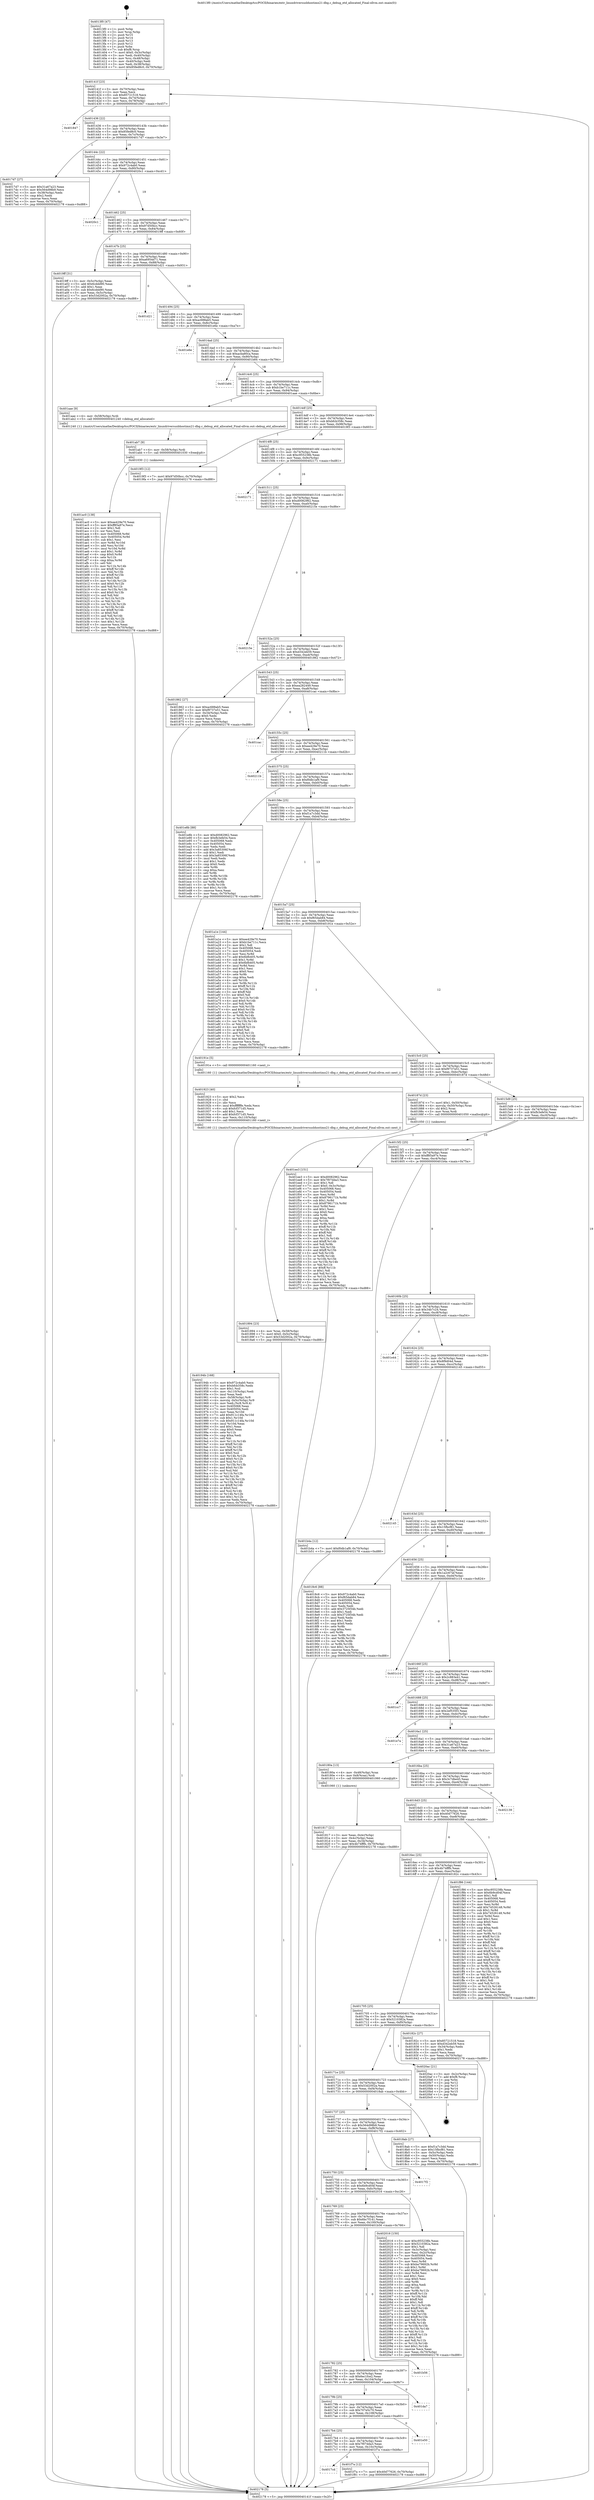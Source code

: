 digraph "0x4013f0" {
  label = "0x4013f0 (/mnt/c/Users/mathe/Desktop/tcc/POCII/binaries/extr_linuxdriversusbhostimx21-dbg.c_debug_etd_allocated_Final-ollvm.out::main(0))"
  labelloc = "t"
  node[shape=record]

  Entry [label="",width=0.3,height=0.3,shape=circle,fillcolor=black,style=filled]
  "0x40141f" [label="{
     0x40141f [23]\l
     | [instrs]\l
     &nbsp;&nbsp;0x40141f \<+3\>: mov -0x70(%rbp),%eax\l
     &nbsp;&nbsp;0x401422 \<+2\>: mov %eax,%ecx\l
     &nbsp;&nbsp;0x401424 \<+6\>: sub $0x85721518,%ecx\l
     &nbsp;&nbsp;0x40142a \<+3\>: mov %eax,-0x74(%rbp)\l
     &nbsp;&nbsp;0x40142d \<+3\>: mov %ecx,-0x78(%rbp)\l
     &nbsp;&nbsp;0x401430 \<+6\>: je 0000000000401847 \<main+0x457\>\l
  }"]
  "0x401847" [label="{
     0x401847\l
  }", style=dashed]
  "0x401436" [label="{
     0x401436 [22]\l
     | [instrs]\l
     &nbsp;&nbsp;0x401436 \<+5\>: jmp 000000000040143b \<main+0x4b\>\l
     &nbsp;&nbsp;0x40143b \<+3\>: mov -0x74(%rbp),%eax\l
     &nbsp;&nbsp;0x40143e \<+5\>: sub $0x85fed8c0,%eax\l
     &nbsp;&nbsp;0x401443 \<+3\>: mov %eax,-0x7c(%rbp)\l
     &nbsp;&nbsp;0x401446 \<+6\>: je 00000000004017d7 \<main+0x3e7\>\l
  }"]
  Exit [label="",width=0.3,height=0.3,shape=circle,fillcolor=black,style=filled,peripheries=2]
  "0x4017d7" [label="{
     0x4017d7 [27]\l
     | [instrs]\l
     &nbsp;&nbsp;0x4017d7 \<+5\>: mov $0x31a67a23,%eax\l
     &nbsp;&nbsp;0x4017dc \<+5\>: mov $0x564d98b9,%ecx\l
     &nbsp;&nbsp;0x4017e1 \<+3\>: mov -0x38(%rbp),%edx\l
     &nbsp;&nbsp;0x4017e4 \<+3\>: cmp $0x2,%edx\l
     &nbsp;&nbsp;0x4017e7 \<+3\>: cmovne %ecx,%eax\l
     &nbsp;&nbsp;0x4017ea \<+3\>: mov %eax,-0x70(%rbp)\l
     &nbsp;&nbsp;0x4017ed \<+5\>: jmp 0000000000402178 \<main+0xd88\>\l
  }"]
  "0x40144c" [label="{
     0x40144c [22]\l
     | [instrs]\l
     &nbsp;&nbsp;0x40144c \<+5\>: jmp 0000000000401451 \<main+0x61\>\l
     &nbsp;&nbsp;0x401451 \<+3\>: mov -0x74(%rbp),%eax\l
     &nbsp;&nbsp;0x401454 \<+5\>: sub $0x972c4ab0,%eax\l
     &nbsp;&nbsp;0x401459 \<+3\>: mov %eax,-0x80(%rbp)\l
     &nbsp;&nbsp;0x40145c \<+6\>: je 00000000004020c1 \<main+0xcd1\>\l
  }"]
  "0x402178" [label="{
     0x402178 [5]\l
     | [instrs]\l
     &nbsp;&nbsp;0x402178 \<+5\>: jmp 000000000040141f \<main+0x2f\>\l
  }"]
  "0x4013f0" [label="{
     0x4013f0 [47]\l
     | [instrs]\l
     &nbsp;&nbsp;0x4013f0 \<+1\>: push %rbp\l
     &nbsp;&nbsp;0x4013f1 \<+3\>: mov %rsp,%rbp\l
     &nbsp;&nbsp;0x4013f4 \<+2\>: push %r15\l
     &nbsp;&nbsp;0x4013f6 \<+2\>: push %r14\l
     &nbsp;&nbsp;0x4013f8 \<+2\>: push %r13\l
     &nbsp;&nbsp;0x4013fa \<+2\>: push %r12\l
     &nbsp;&nbsp;0x4013fc \<+1\>: push %rbx\l
     &nbsp;&nbsp;0x4013fd \<+7\>: sub $0xf8,%rsp\l
     &nbsp;&nbsp;0x401404 \<+7\>: movl $0x0,-0x3c(%rbp)\l
     &nbsp;&nbsp;0x40140b \<+3\>: mov %edi,-0x40(%rbp)\l
     &nbsp;&nbsp;0x40140e \<+4\>: mov %rsi,-0x48(%rbp)\l
     &nbsp;&nbsp;0x401412 \<+3\>: mov -0x40(%rbp),%edi\l
     &nbsp;&nbsp;0x401415 \<+3\>: mov %edi,-0x38(%rbp)\l
     &nbsp;&nbsp;0x401418 \<+7\>: movl $0x85fed8c0,-0x70(%rbp)\l
  }"]
  "0x4017cd" [label="{
     0x4017cd\l
  }", style=dashed]
  "0x4020c1" [label="{
     0x4020c1\l
  }", style=dashed]
  "0x401462" [label="{
     0x401462 [25]\l
     | [instrs]\l
     &nbsp;&nbsp;0x401462 \<+5\>: jmp 0000000000401467 \<main+0x77\>\l
     &nbsp;&nbsp;0x401467 \<+3\>: mov -0x74(%rbp),%eax\l
     &nbsp;&nbsp;0x40146a \<+5\>: sub $0x97d50bcc,%eax\l
     &nbsp;&nbsp;0x40146f \<+6\>: mov %eax,-0x84(%rbp)\l
     &nbsp;&nbsp;0x401475 \<+6\>: je 00000000004019ff \<main+0x60f\>\l
  }"]
  "0x401f7a" [label="{
     0x401f7a [12]\l
     | [instrs]\l
     &nbsp;&nbsp;0x401f7a \<+7\>: movl $0x40d77626,-0x70(%rbp)\l
     &nbsp;&nbsp;0x401f81 \<+5\>: jmp 0000000000402178 \<main+0xd88\>\l
  }"]
  "0x4019ff" [label="{
     0x4019ff [31]\l
     | [instrs]\l
     &nbsp;&nbsp;0x4019ff \<+3\>: mov -0x5c(%rbp),%eax\l
     &nbsp;&nbsp;0x401a02 \<+5\>: add $0x6cddd90,%eax\l
     &nbsp;&nbsp;0x401a07 \<+3\>: add $0x1,%eax\l
     &nbsp;&nbsp;0x401a0a \<+5\>: sub $0x6cddd90,%eax\l
     &nbsp;&nbsp;0x401a0f \<+3\>: mov %eax,-0x5c(%rbp)\l
     &nbsp;&nbsp;0x401a12 \<+7\>: movl $0x53d2002a,-0x70(%rbp)\l
     &nbsp;&nbsp;0x401a19 \<+5\>: jmp 0000000000402178 \<main+0xd88\>\l
  }"]
  "0x40147b" [label="{
     0x40147b [25]\l
     | [instrs]\l
     &nbsp;&nbsp;0x40147b \<+5\>: jmp 0000000000401480 \<main+0x90\>\l
     &nbsp;&nbsp;0x401480 \<+3\>: mov -0x74(%rbp),%eax\l
     &nbsp;&nbsp;0x401483 \<+5\>: sub $0xa6954d71,%eax\l
     &nbsp;&nbsp;0x401488 \<+6\>: mov %eax,-0x88(%rbp)\l
     &nbsp;&nbsp;0x40148e \<+6\>: je 0000000000401d21 \<main+0x931\>\l
  }"]
  "0x4017b4" [label="{
     0x4017b4 [25]\l
     | [instrs]\l
     &nbsp;&nbsp;0x4017b4 \<+5\>: jmp 00000000004017b9 \<main+0x3c9\>\l
     &nbsp;&nbsp;0x4017b9 \<+3\>: mov -0x74(%rbp),%eax\l
     &nbsp;&nbsp;0x4017bc \<+5\>: sub $0x7f07dda3,%eax\l
     &nbsp;&nbsp;0x4017c1 \<+6\>: mov %eax,-0x10c(%rbp)\l
     &nbsp;&nbsp;0x4017c7 \<+6\>: je 0000000000401f7a \<main+0xb8a\>\l
  }"]
  "0x401d21" [label="{
     0x401d21\l
  }", style=dashed]
  "0x401494" [label="{
     0x401494 [25]\l
     | [instrs]\l
     &nbsp;&nbsp;0x401494 \<+5\>: jmp 0000000000401499 \<main+0xa9\>\l
     &nbsp;&nbsp;0x401499 \<+3\>: mov -0x74(%rbp),%eax\l
     &nbsp;&nbsp;0x40149c \<+5\>: sub $0xac688ab5,%eax\l
     &nbsp;&nbsp;0x4014a1 \<+6\>: mov %eax,-0x8c(%rbp)\l
     &nbsp;&nbsp;0x4014a7 \<+6\>: je 0000000000401e6e \<main+0xa7e\>\l
  }"]
  "0x401e50" [label="{
     0x401e50\l
  }", style=dashed]
  "0x401e6e" [label="{
     0x401e6e\l
  }", style=dashed]
  "0x4014ad" [label="{
     0x4014ad [25]\l
     | [instrs]\l
     &nbsp;&nbsp;0x4014ad \<+5\>: jmp 00000000004014b2 \<main+0xc2\>\l
     &nbsp;&nbsp;0x4014b2 \<+3\>: mov -0x74(%rbp),%eax\l
     &nbsp;&nbsp;0x4014b5 \<+5\>: sub $0xacba80ca,%eax\l
     &nbsp;&nbsp;0x4014ba \<+6\>: mov %eax,-0x90(%rbp)\l
     &nbsp;&nbsp;0x4014c0 \<+6\>: je 0000000000401b84 \<main+0x794\>\l
  }"]
  "0x40179b" [label="{
     0x40179b [25]\l
     | [instrs]\l
     &nbsp;&nbsp;0x40179b \<+5\>: jmp 00000000004017a0 \<main+0x3b0\>\l
     &nbsp;&nbsp;0x4017a0 \<+3\>: mov -0x74(%rbp),%eax\l
     &nbsp;&nbsp;0x4017a3 \<+5\>: sub $0x707e5c70,%eax\l
     &nbsp;&nbsp;0x4017a8 \<+6\>: mov %eax,-0x108(%rbp)\l
     &nbsp;&nbsp;0x4017ae \<+6\>: je 0000000000401e50 \<main+0xa60\>\l
  }"]
  "0x401b84" [label="{
     0x401b84\l
  }", style=dashed]
  "0x4014c6" [label="{
     0x4014c6 [25]\l
     | [instrs]\l
     &nbsp;&nbsp;0x4014c6 \<+5\>: jmp 00000000004014cb \<main+0xdb\>\l
     &nbsp;&nbsp;0x4014cb \<+3\>: mov -0x74(%rbp),%eax\l
     &nbsp;&nbsp;0x4014ce \<+5\>: sub $0xb1be711c,%eax\l
     &nbsp;&nbsp;0x4014d3 \<+6\>: mov %eax,-0x94(%rbp)\l
     &nbsp;&nbsp;0x4014d9 \<+6\>: je 0000000000401aae \<main+0x6be\>\l
  }"]
  "0x401da7" [label="{
     0x401da7\l
  }", style=dashed]
  "0x401aae" [label="{
     0x401aae [9]\l
     | [instrs]\l
     &nbsp;&nbsp;0x401aae \<+4\>: mov -0x58(%rbp),%rdi\l
     &nbsp;&nbsp;0x401ab2 \<+5\>: call 0000000000401240 \<debug_etd_allocated\>\l
     | [calls]\l
     &nbsp;&nbsp;0x401240 \{1\} (/mnt/c/Users/mathe/Desktop/tcc/POCII/binaries/extr_linuxdriversusbhostimx21-dbg.c_debug_etd_allocated_Final-ollvm.out::debug_etd_allocated)\l
  }"]
  "0x4014df" [label="{
     0x4014df [25]\l
     | [instrs]\l
     &nbsp;&nbsp;0x4014df \<+5\>: jmp 00000000004014e4 \<main+0xf4\>\l
     &nbsp;&nbsp;0x4014e4 \<+3\>: mov -0x74(%rbp),%eax\l
     &nbsp;&nbsp;0x4014e7 \<+5\>: sub $0xbfcb358c,%eax\l
     &nbsp;&nbsp;0x4014ec \<+6\>: mov %eax,-0x98(%rbp)\l
     &nbsp;&nbsp;0x4014f2 \<+6\>: je 00000000004019f3 \<main+0x603\>\l
  }"]
  "0x401782" [label="{
     0x401782 [25]\l
     | [instrs]\l
     &nbsp;&nbsp;0x401782 \<+5\>: jmp 0000000000401787 \<main+0x397\>\l
     &nbsp;&nbsp;0x401787 \<+3\>: mov -0x74(%rbp),%eax\l
     &nbsp;&nbsp;0x40178a \<+5\>: sub $0x6ec1fce2,%eax\l
     &nbsp;&nbsp;0x40178f \<+6\>: mov %eax,-0x104(%rbp)\l
     &nbsp;&nbsp;0x401795 \<+6\>: je 0000000000401da7 \<main+0x9b7\>\l
  }"]
  "0x4019f3" [label="{
     0x4019f3 [12]\l
     | [instrs]\l
     &nbsp;&nbsp;0x4019f3 \<+7\>: movl $0x97d50bcc,-0x70(%rbp)\l
     &nbsp;&nbsp;0x4019fa \<+5\>: jmp 0000000000402178 \<main+0xd88\>\l
  }"]
  "0x4014f8" [label="{
     0x4014f8 [25]\l
     | [instrs]\l
     &nbsp;&nbsp;0x4014f8 \<+5\>: jmp 00000000004014fd \<main+0x10d\>\l
     &nbsp;&nbsp;0x4014fd \<+3\>: mov -0x74(%rbp),%eax\l
     &nbsp;&nbsp;0x401500 \<+5\>: sub $0xc955238b,%eax\l
     &nbsp;&nbsp;0x401505 \<+6\>: mov %eax,-0x9c(%rbp)\l
     &nbsp;&nbsp;0x40150b \<+6\>: je 0000000000402171 \<main+0xd81\>\l
  }"]
  "0x401b56" [label="{
     0x401b56\l
  }", style=dashed]
  "0x402171" [label="{
     0x402171\l
  }", style=dashed]
  "0x401511" [label="{
     0x401511 [25]\l
     | [instrs]\l
     &nbsp;&nbsp;0x401511 \<+5\>: jmp 0000000000401516 \<main+0x126\>\l
     &nbsp;&nbsp;0x401516 \<+3\>: mov -0x74(%rbp),%eax\l
     &nbsp;&nbsp;0x401519 \<+5\>: sub $0xd0082962,%eax\l
     &nbsp;&nbsp;0x40151e \<+6\>: mov %eax,-0xa0(%rbp)\l
     &nbsp;&nbsp;0x401524 \<+6\>: je 000000000040215e \<main+0xd6e\>\l
  }"]
  "0x401769" [label="{
     0x401769 [25]\l
     | [instrs]\l
     &nbsp;&nbsp;0x401769 \<+5\>: jmp 000000000040176e \<main+0x37e\>\l
     &nbsp;&nbsp;0x40176e \<+3\>: mov -0x74(%rbp),%eax\l
     &nbsp;&nbsp;0x401771 \<+5\>: sub $0x6bc7f141,%eax\l
     &nbsp;&nbsp;0x401776 \<+6\>: mov %eax,-0x100(%rbp)\l
     &nbsp;&nbsp;0x40177c \<+6\>: je 0000000000401b56 \<main+0x766\>\l
  }"]
  "0x40215e" [label="{
     0x40215e\l
  }", style=dashed]
  "0x40152a" [label="{
     0x40152a [25]\l
     | [instrs]\l
     &nbsp;&nbsp;0x40152a \<+5\>: jmp 000000000040152f \<main+0x13f\>\l
     &nbsp;&nbsp;0x40152f \<+3\>: mov -0x74(%rbp),%eax\l
     &nbsp;&nbsp;0x401532 \<+5\>: sub $0xd342eb59,%eax\l
     &nbsp;&nbsp;0x401537 \<+6\>: mov %eax,-0xa4(%rbp)\l
     &nbsp;&nbsp;0x40153d \<+6\>: je 0000000000401862 \<main+0x472\>\l
  }"]
  "0x402016" [label="{
     0x402016 [150]\l
     | [instrs]\l
     &nbsp;&nbsp;0x402016 \<+5\>: mov $0xc955238b,%eax\l
     &nbsp;&nbsp;0x40201b \<+5\>: mov $0x5210382a,%ecx\l
     &nbsp;&nbsp;0x402020 \<+2\>: mov $0x1,%dl\l
     &nbsp;&nbsp;0x402022 \<+3\>: mov -0x3c(%rbp),%esi\l
     &nbsp;&nbsp;0x402025 \<+3\>: mov %esi,-0x2c(%rbp)\l
     &nbsp;&nbsp;0x402028 \<+7\>: mov 0x405068,%esi\l
     &nbsp;&nbsp;0x40202f \<+7\>: mov 0x405054,%edi\l
     &nbsp;&nbsp;0x402036 \<+3\>: mov %esi,%r8d\l
     &nbsp;&nbsp;0x402039 \<+7\>: sub $0xba79692b,%r8d\l
     &nbsp;&nbsp;0x402040 \<+4\>: sub $0x1,%r8d\l
     &nbsp;&nbsp;0x402044 \<+7\>: add $0xba79692b,%r8d\l
     &nbsp;&nbsp;0x40204b \<+4\>: imul %r8d,%esi\l
     &nbsp;&nbsp;0x40204f \<+3\>: and $0x1,%esi\l
     &nbsp;&nbsp;0x402052 \<+3\>: cmp $0x0,%esi\l
     &nbsp;&nbsp;0x402055 \<+4\>: sete %r9b\l
     &nbsp;&nbsp;0x402059 \<+3\>: cmp $0xa,%edi\l
     &nbsp;&nbsp;0x40205c \<+4\>: setl %r10b\l
     &nbsp;&nbsp;0x402060 \<+3\>: mov %r9b,%r11b\l
     &nbsp;&nbsp;0x402063 \<+4\>: xor $0xff,%r11b\l
     &nbsp;&nbsp;0x402067 \<+3\>: mov %r10b,%bl\l
     &nbsp;&nbsp;0x40206a \<+3\>: xor $0xff,%bl\l
     &nbsp;&nbsp;0x40206d \<+3\>: xor $0x1,%dl\l
     &nbsp;&nbsp;0x402070 \<+3\>: mov %r11b,%r14b\l
     &nbsp;&nbsp;0x402073 \<+4\>: and $0xff,%r14b\l
     &nbsp;&nbsp;0x402077 \<+3\>: and %dl,%r9b\l
     &nbsp;&nbsp;0x40207a \<+3\>: mov %bl,%r15b\l
     &nbsp;&nbsp;0x40207d \<+4\>: and $0xff,%r15b\l
     &nbsp;&nbsp;0x402081 \<+3\>: and %dl,%r10b\l
     &nbsp;&nbsp;0x402084 \<+3\>: or %r9b,%r14b\l
     &nbsp;&nbsp;0x402087 \<+3\>: or %r10b,%r15b\l
     &nbsp;&nbsp;0x40208a \<+3\>: xor %r15b,%r14b\l
     &nbsp;&nbsp;0x40208d \<+3\>: or %bl,%r11b\l
     &nbsp;&nbsp;0x402090 \<+4\>: xor $0xff,%r11b\l
     &nbsp;&nbsp;0x402094 \<+3\>: or $0x1,%dl\l
     &nbsp;&nbsp;0x402097 \<+3\>: and %dl,%r11b\l
     &nbsp;&nbsp;0x40209a \<+3\>: or %r11b,%r14b\l
     &nbsp;&nbsp;0x40209d \<+4\>: test $0x1,%r14b\l
     &nbsp;&nbsp;0x4020a1 \<+3\>: cmovne %ecx,%eax\l
     &nbsp;&nbsp;0x4020a4 \<+3\>: mov %eax,-0x70(%rbp)\l
     &nbsp;&nbsp;0x4020a7 \<+5\>: jmp 0000000000402178 \<main+0xd88\>\l
  }"]
  "0x401862" [label="{
     0x401862 [27]\l
     | [instrs]\l
     &nbsp;&nbsp;0x401862 \<+5\>: mov $0xac688ab5,%eax\l
     &nbsp;&nbsp;0x401867 \<+5\>: mov $0xf9737e51,%ecx\l
     &nbsp;&nbsp;0x40186c \<+3\>: mov -0x34(%rbp),%edx\l
     &nbsp;&nbsp;0x40186f \<+3\>: cmp $0x0,%edx\l
     &nbsp;&nbsp;0x401872 \<+3\>: cmove %ecx,%eax\l
     &nbsp;&nbsp;0x401875 \<+3\>: mov %eax,-0x70(%rbp)\l
     &nbsp;&nbsp;0x401878 \<+5\>: jmp 0000000000402178 \<main+0xd88\>\l
  }"]
  "0x401543" [label="{
     0x401543 [25]\l
     | [instrs]\l
     &nbsp;&nbsp;0x401543 \<+5\>: jmp 0000000000401548 \<main+0x158\>\l
     &nbsp;&nbsp;0x401548 \<+3\>: mov -0x74(%rbp),%eax\l
     &nbsp;&nbsp;0x40154b \<+5\>: sub $0xea282449,%eax\l
     &nbsp;&nbsp;0x401550 \<+6\>: mov %eax,-0xa8(%rbp)\l
     &nbsp;&nbsp;0x401556 \<+6\>: je 0000000000401cac \<main+0x8bc\>\l
  }"]
  "0x401750" [label="{
     0x401750 [25]\l
     | [instrs]\l
     &nbsp;&nbsp;0x401750 \<+5\>: jmp 0000000000401755 \<main+0x365\>\l
     &nbsp;&nbsp;0x401755 \<+3\>: mov -0x74(%rbp),%eax\l
     &nbsp;&nbsp;0x401758 \<+5\>: sub $0x6b9cd04f,%eax\l
     &nbsp;&nbsp;0x40175d \<+6\>: mov %eax,-0xfc(%rbp)\l
     &nbsp;&nbsp;0x401763 \<+6\>: je 0000000000402016 \<main+0xc26\>\l
  }"]
  "0x401cac" [label="{
     0x401cac\l
  }", style=dashed]
  "0x40155c" [label="{
     0x40155c [25]\l
     | [instrs]\l
     &nbsp;&nbsp;0x40155c \<+5\>: jmp 0000000000401561 \<main+0x171\>\l
     &nbsp;&nbsp;0x401561 \<+3\>: mov -0x74(%rbp),%eax\l
     &nbsp;&nbsp;0x401564 \<+5\>: sub $0xee429e70,%eax\l
     &nbsp;&nbsp;0x401569 \<+6\>: mov %eax,-0xac(%rbp)\l
     &nbsp;&nbsp;0x40156f \<+6\>: je 000000000040211b \<main+0xd2b\>\l
  }"]
  "0x4017f2" [label="{
     0x4017f2\l
  }", style=dashed]
  "0x40211b" [label="{
     0x40211b\l
  }", style=dashed]
  "0x401575" [label="{
     0x401575 [25]\l
     | [instrs]\l
     &nbsp;&nbsp;0x401575 \<+5\>: jmp 000000000040157a \<main+0x18a\>\l
     &nbsp;&nbsp;0x40157a \<+3\>: mov -0x74(%rbp),%eax\l
     &nbsp;&nbsp;0x40157d \<+5\>: sub $0xf0db1af9,%eax\l
     &nbsp;&nbsp;0x401582 \<+6\>: mov %eax,-0xb0(%rbp)\l
     &nbsp;&nbsp;0x401588 \<+6\>: je 0000000000401e8b \<main+0xa9b\>\l
  }"]
  "0x401ac0" [label="{
     0x401ac0 [138]\l
     | [instrs]\l
     &nbsp;&nbsp;0x401ac0 \<+5\>: mov $0xee429e70,%eax\l
     &nbsp;&nbsp;0x401ac5 \<+5\>: mov $0xff85a97e,%ecx\l
     &nbsp;&nbsp;0x401aca \<+2\>: mov $0x1,%dl\l
     &nbsp;&nbsp;0x401acc \<+2\>: xor %esi,%esi\l
     &nbsp;&nbsp;0x401ace \<+8\>: mov 0x405068,%r8d\l
     &nbsp;&nbsp;0x401ad6 \<+8\>: mov 0x405054,%r9d\l
     &nbsp;&nbsp;0x401ade \<+3\>: sub $0x1,%esi\l
     &nbsp;&nbsp;0x401ae1 \<+3\>: mov %r8d,%r10d\l
     &nbsp;&nbsp;0x401ae4 \<+3\>: add %esi,%r10d\l
     &nbsp;&nbsp;0x401ae7 \<+4\>: imul %r10d,%r8d\l
     &nbsp;&nbsp;0x401aeb \<+4\>: and $0x1,%r8d\l
     &nbsp;&nbsp;0x401aef \<+4\>: cmp $0x0,%r8d\l
     &nbsp;&nbsp;0x401af3 \<+4\>: sete %r11b\l
     &nbsp;&nbsp;0x401af7 \<+4\>: cmp $0xa,%r9d\l
     &nbsp;&nbsp;0x401afb \<+3\>: setl %bl\l
     &nbsp;&nbsp;0x401afe \<+3\>: mov %r11b,%r14b\l
     &nbsp;&nbsp;0x401b01 \<+4\>: xor $0xff,%r14b\l
     &nbsp;&nbsp;0x401b05 \<+3\>: mov %bl,%r15b\l
     &nbsp;&nbsp;0x401b08 \<+4\>: xor $0xff,%r15b\l
     &nbsp;&nbsp;0x401b0c \<+3\>: xor $0x0,%dl\l
     &nbsp;&nbsp;0x401b0f \<+3\>: mov %r14b,%r12b\l
     &nbsp;&nbsp;0x401b12 \<+4\>: and $0x0,%r12b\l
     &nbsp;&nbsp;0x401b16 \<+3\>: and %dl,%r11b\l
     &nbsp;&nbsp;0x401b19 \<+3\>: mov %r15b,%r13b\l
     &nbsp;&nbsp;0x401b1c \<+4\>: and $0x0,%r13b\l
     &nbsp;&nbsp;0x401b20 \<+2\>: and %dl,%bl\l
     &nbsp;&nbsp;0x401b22 \<+3\>: or %r11b,%r12b\l
     &nbsp;&nbsp;0x401b25 \<+3\>: or %bl,%r13b\l
     &nbsp;&nbsp;0x401b28 \<+3\>: xor %r13b,%r12b\l
     &nbsp;&nbsp;0x401b2b \<+3\>: or %r15b,%r14b\l
     &nbsp;&nbsp;0x401b2e \<+4\>: xor $0xff,%r14b\l
     &nbsp;&nbsp;0x401b32 \<+3\>: or $0x0,%dl\l
     &nbsp;&nbsp;0x401b35 \<+3\>: and %dl,%r14b\l
     &nbsp;&nbsp;0x401b38 \<+3\>: or %r14b,%r12b\l
     &nbsp;&nbsp;0x401b3b \<+4\>: test $0x1,%r12b\l
     &nbsp;&nbsp;0x401b3f \<+3\>: cmovne %ecx,%eax\l
     &nbsp;&nbsp;0x401b42 \<+3\>: mov %eax,-0x70(%rbp)\l
     &nbsp;&nbsp;0x401b45 \<+5\>: jmp 0000000000402178 \<main+0xd88\>\l
  }"]
  "0x401e8b" [label="{
     0x401e8b [88]\l
     | [instrs]\l
     &nbsp;&nbsp;0x401e8b \<+5\>: mov $0xd0082962,%eax\l
     &nbsp;&nbsp;0x401e90 \<+5\>: mov $0xfb3efe54,%ecx\l
     &nbsp;&nbsp;0x401e95 \<+7\>: mov 0x405068,%edx\l
     &nbsp;&nbsp;0x401e9c \<+7\>: mov 0x405054,%esi\l
     &nbsp;&nbsp;0x401ea3 \<+2\>: mov %edx,%edi\l
     &nbsp;&nbsp;0x401ea5 \<+6\>: add $0x3a85306f,%edi\l
     &nbsp;&nbsp;0x401eab \<+3\>: sub $0x1,%edi\l
     &nbsp;&nbsp;0x401eae \<+6\>: sub $0x3a85306f,%edi\l
     &nbsp;&nbsp;0x401eb4 \<+3\>: imul %edi,%edx\l
     &nbsp;&nbsp;0x401eb7 \<+3\>: and $0x1,%edx\l
     &nbsp;&nbsp;0x401eba \<+3\>: cmp $0x0,%edx\l
     &nbsp;&nbsp;0x401ebd \<+4\>: sete %r8b\l
     &nbsp;&nbsp;0x401ec1 \<+3\>: cmp $0xa,%esi\l
     &nbsp;&nbsp;0x401ec4 \<+4\>: setl %r9b\l
     &nbsp;&nbsp;0x401ec8 \<+3\>: mov %r8b,%r10b\l
     &nbsp;&nbsp;0x401ecb \<+3\>: and %r9b,%r10b\l
     &nbsp;&nbsp;0x401ece \<+3\>: xor %r9b,%r8b\l
     &nbsp;&nbsp;0x401ed1 \<+3\>: or %r8b,%r10b\l
     &nbsp;&nbsp;0x401ed4 \<+4\>: test $0x1,%r10b\l
     &nbsp;&nbsp;0x401ed8 \<+3\>: cmovne %ecx,%eax\l
     &nbsp;&nbsp;0x401edb \<+3\>: mov %eax,-0x70(%rbp)\l
     &nbsp;&nbsp;0x401ede \<+5\>: jmp 0000000000402178 \<main+0xd88\>\l
  }"]
  "0x40158e" [label="{
     0x40158e [25]\l
     | [instrs]\l
     &nbsp;&nbsp;0x40158e \<+5\>: jmp 0000000000401593 \<main+0x1a3\>\l
     &nbsp;&nbsp;0x401593 \<+3\>: mov -0x74(%rbp),%eax\l
     &nbsp;&nbsp;0x401596 \<+5\>: sub $0xf1a7c3dd,%eax\l
     &nbsp;&nbsp;0x40159b \<+6\>: mov %eax,-0xb4(%rbp)\l
     &nbsp;&nbsp;0x4015a1 \<+6\>: je 0000000000401a1e \<main+0x62e\>\l
  }"]
  "0x401ab7" [label="{
     0x401ab7 [9]\l
     | [instrs]\l
     &nbsp;&nbsp;0x401ab7 \<+4\>: mov -0x58(%rbp),%rdi\l
     &nbsp;&nbsp;0x401abb \<+5\>: call 0000000000401030 \<free@plt\>\l
     | [calls]\l
     &nbsp;&nbsp;0x401030 \{1\} (unknown)\l
  }"]
  "0x401a1e" [label="{
     0x401a1e [144]\l
     | [instrs]\l
     &nbsp;&nbsp;0x401a1e \<+5\>: mov $0xee429e70,%eax\l
     &nbsp;&nbsp;0x401a23 \<+5\>: mov $0xb1be711c,%ecx\l
     &nbsp;&nbsp;0x401a28 \<+2\>: mov $0x1,%dl\l
     &nbsp;&nbsp;0x401a2a \<+7\>: mov 0x405068,%esi\l
     &nbsp;&nbsp;0x401a31 \<+7\>: mov 0x405054,%edi\l
     &nbsp;&nbsp;0x401a38 \<+3\>: mov %esi,%r8d\l
     &nbsp;&nbsp;0x401a3b \<+7\>: add $0x6bfb405,%r8d\l
     &nbsp;&nbsp;0x401a42 \<+4\>: sub $0x1,%r8d\l
     &nbsp;&nbsp;0x401a46 \<+7\>: sub $0x6bfb405,%r8d\l
     &nbsp;&nbsp;0x401a4d \<+4\>: imul %r8d,%esi\l
     &nbsp;&nbsp;0x401a51 \<+3\>: and $0x1,%esi\l
     &nbsp;&nbsp;0x401a54 \<+3\>: cmp $0x0,%esi\l
     &nbsp;&nbsp;0x401a57 \<+4\>: sete %r9b\l
     &nbsp;&nbsp;0x401a5b \<+3\>: cmp $0xa,%edi\l
     &nbsp;&nbsp;0x401a5e \<+4\>: setl %r10b\l
     &nbsp;&nbsp;0x401a62 \<+3\>: mov %r9b,%r11b\l
     &nbsp;&nbsp;0x401a65 \<+4\>: xor $0xff,%r11b\l
     &nbsp;&nbsp;0x401a69 \<+3\>: mov %r10b,%bl\l
     &nbsp;&nbsp;0x401a6c \<+3\>: xor $0xff,%bl\l
     &nbsp;&nbsp;0x401a6f \<+3\>: xor $0x0,%dl\l
     &nbsp;&nbsp;0x401a72 \<+3\>: mov %r11b,%r14b\l
     &nbsp;&nbsp;0x401a75 \<+4\>: and $0x0,%r14b\l
     &nbsp;&nbsp;0x401a79 \<+3\>: and %dl,%r9b\l
     &nbsp;&nbsp;0x401a7c \<+3\>: mov %bl,%r15b\l
     &nbsp;&nbsp;0x401a7f \<+4\>: and $0x0,%r15b\l
     &nbsp;&nbsp;0x401a83 \<+3\>: and %dl,%r10b\l
     &nbsp;&nbsp;0x401a86 \<+3\>: or %r9b,%r14b\l
     &nbsp;&nbsp;0x401a89 \<+3\>: or %r10b,%r15b\l
     &nbsp;&nbsp;0x401a8c \<+3\>: xor %r15b,%r14b\l
     &nbsp;&nbsp;0x401a8f \<+3\>: or %bl,%r11b\l
     &nbsp;&nbsp;0x401a92 \<+4\>: xor $0xff,%r11b\l
     &nbsp;&nbsp;0x401a96 \<+3\>: or $0x0,%dl\l
     &nbsp;&nbsp;0x401a99 \<+3\>: and %dl,%r11b\l
     &nbsp;&nbsp;0x401a9c \<+3\>: or %r11b,%r14b\l
     &nbsp;&nbsp;0x401a9f \<+4\>: test $0x1,%r14b\l
     &nbsp;&nbsp;0x401aa3 \<+3\>: cmovne %ecx,%eax\l
     &nbsp;&nbsp;0x401aa6 \<+3\>: mov %eax,-0x70(%rbp)\l
     &nbsp;&nbsp;0x401aa9 \<+5\>: jmp 0000000000402178 \<main+0xd88\>\l
  }"]
  "0x4015a7" [label="{
     0x4015a7 [25]\l
     | [instrs]\l
     &nbsp;&nbsp;0x4015a7 \<+5\>: jmp 00000000004015ac \<main+0x1bc\>\l
     &nbsp;&nbsp;0x4015ac \<+3\>: mov -0x74(%rbp),%eax\l
     &nbsp;&nbsp;0x4015af \<+5\>: sub $0xf65dab84,%eax\l
     &nbsp;&nbsp;0x4015b4 \<+6\>: mov %eax,-0xb8(%rbp)\l
     &nbsp;&nbsp;0x4015ba \<+6\>: je 000000000040191e \<main+0x52e\>\l
  }"]
  "0x40194b" [label="{
     0x40194b [168]\l
     | [instrs]\l
     &nbsp;&nbsp;0x40194b \<+5\>: mov $0x972c4ab0,%ecx\l
     &nbsp;&nbsp;0x401950 \<+5\>: mov $0xbfcb358c,%edx\l
     &nbsp;&nbsp;0x401955 \<+3\>: mov $0x1,%sil\l
     &nbsp;&nbsp;0x401958 \<+6\>: mov -0x110(%rbp),%edi\l
     &nbsp;&nbsp;0x40195e \<+3\>: imul %eax,%edi\l
     &nbsp;&nbsp;0x401961 \<+4\>: mov -0x58(%rbp),%r8\l
     &nbsp;&nbsp;0x401965 \<+4\>: movslq -0x5c(%rbp),%r9\l
     &nbsp;&nbsp;0x401969 \<+4\>: mov %edi,(%r8,%r9,4)\l
     &nbsp;&nbsp;0x40196d \<+7\>: mov 0x405068,%eax\l
     &nbsp;&nbsp;0x401974 \<+7\>: mov 0x405054,%edi\l
     &nbsp;&nbsp;0x40197b \<+3\>: mov %eax,%r10d\l
     &nbsp;&nbsp;0x40197e \<+7\>: add $0x911c14fa,%r10d\l
     &nbsp;&nbsp;0x401985 \<+4\>: sub $0x1,%r10d\l
     &nbsp;&nbsp;0x401989 \<+7\>: sub $0x911c14fa,%r10d\l
     &nbsp;&nbsp;0x401990 \<+4\>: imul %r10d,%eax\l
     &nbsp;&nbsp;0x401994 \<+3\>: and $0x1,%eax\l
     &nbsp;&nbsp;0x401997 \<+3\>: cmp $0x0,%eax\l
     &nbsp;&nbsp;0x40199a \<+4\>: sete %r11b\l
     &nbsp;&nbsp;0x40199e \<+3\>: cmp $0xa,%edi\l
     &nbsp;&nbsp;0x4019a1 \<+3\>: setl %bl\l
     &nbsp;&nbsp;0x4019a4 \<+3\>: mov %r11b,%r14b\l
     &nbsp;&nbsp;0x4019a7 \<+4\>: xor $0xff,%r14b\l
     &nbsp;&nbsp;0x4019ab \<+3\>: mov %bl,%r15b\l
     &nbsp;&nbsp;0x4019ae \<+4\>: xor $0xff,%r15b\l
     &nbsp;&nbsp;0x4019b2 \<+4\>: xor $0x0,%sil\l
     &nbsp;&nbsp;0x4019b6 \<+3\>: mov %r14b,%r12b\l
     &nbsp;&nbsp;0x4019b9 \<+4\>: and $0x0,%r12b\l
     &nbsp;&nbsp;0x4019bd \<+3\>: and %sil,%r11b\l
     &nbsp;&nbsp;0x4019c0 \<+3\>: mov %r15b,%r13b\l
     &nbsp;&nbsp;0x4019c3 \<+4\>: and $0x0,%r13b\l
     &nbsp;&nbsp;0x4019c7 \<+3\>: and %sil,%bl\l
     &nbsp;&nbsp;0x4019ca \<+3\>: or %r11b,%r12b\l
     &nbsp;&nbsp;0x4019cd \<+3\>: or %bl,%r13b\l
     &nbsp;&nbsp;0x4019d0 \<+3\>: xor %r13b,%r12b\l
     &nbsp;&nbsp;0x4019d3 \<+3\>: or %r15b,%r14b\l
     &nbsp;&nbsp;0x4019d6 \<+4\>: xor $0xff,%r14b\l
     &nbsp;&nbsp;0x4019da \<+4\>: or $0x0,%sil\l
     &nbsp;&nbsp;0x4019de \<+3\>: and %sil,%r14b\l
     &nbsp;&nbsp;0x4019e1 \<+3\>: or %r14b,%r12b\l
     &nbsp;&nbsp;0x4019e4 \<+4\>: test $0x1,%r12b\l
     &nbsp;&nbsp;0x4019e8 \<+3\>: cmovne %edx,%ecx\l
     &nbsp;&nbsp;0x4019eb \<+3\>: mov %ecx,-0x70(%rbp)\l
     &nbsp;&nbsp;0x4019ee \<+5\>: jmp 0000000000402178 \<main+0xd88\>\l
  }"]
  "0x40191e" [label="{
     0x40191e [5]\l
     | [instrs]\l
     &nbsp;&nbsp;0x40191e \<+5\>: call 0000000000401160 \<next_i\>\l
     | [calls]\l
     &nbsp;&nbsp;0x401160 \{1\} (/mnt/c/Users/mathe/Desktop/tcc/POCII/binaries/extr_linuxdriversusbhostimx21-dbg.c_debug_etd_allocated_Final-ollvm.out::next_i)\l
  }"]
  "0x4015c0" [label="{
     0x4015c0 [25]\l
     | [instrs]\l
     &nbsp;&nbsp;0x4015c0 \<+5\>: jmp 00000000004015c5 \<main+0x1d5\>\l
     &nbsp;&nbsp;0x4015c5 \<+3\>: mov -0x74(%rbp),%eax\l
     &nbsp;&nbsp;0x4015c8 \<+5\>: sub $0xf9737e51,%eax\l
     &nbsp;&nbsp;0x4015cd \<+6\>: mov %eax,-0xbc(%rbp)\l
     &nbsp;&nbsp;0x4015d3 \<+6\>: je 000000000040187d \<main+0x48d\>\l
  }"]
  "0x401923" [label="{
     0x401923 [40]\l
     | [instrs]\l
     &nbsp;&nbsp;0x401923 \<+5\>: mov $0x2,%ecx\l
     &nbsp;&nbsp;0x401928 \<+1\>: cltd\l
     &nbsp;&nbsp;0x401929 \<+2\>: idiv %ecx\l
     &nbsp;&nbsp;0x40192b \<+6\>: imul $0xfffffffe,%edx,%ecx\l
     &nbsp;&nbsp;0x401931 \<+6\>: sub $0xfcf371d5,%ecx\l
     &nbsp;&nbsp;0x401937 \<+3\>: add $0x1,%ecx\l
     &nbsp;&nbsp;0x40193a \<+6\>: add $0xfcf371d5,%ecx\l
     &nbsp;&nbsp;0x401940 \<+6\>: mov %ecx,-0x110(%rbp)\l
     &nbsp;&nbsp;0x401946 \<+5\>: call 0000000000401160 \<next_i\>\l
     | [calls]\l
     &nbsp;&nbsp;0x401160 \{1\} (/mnt/c/Users/mathe/Desktop/tcc/POCII/binaries/extr_linuxdriversusbhostimx21-dbg.c_debug_etd_allocated_Final-ollvm.out::next_i)\l
  }"]
  "0x40187d" [label="{
     0x40187d [23]\l
     | [instrs]\l
     &nbsp;&nbsp;0x40187d \<+7\>: movl $0x1,-0x50(%rbp)\l
     &nbsp;&nbsp;0x401884 \<+4\>: movslq -0x50(%rbp),%rax\l
     &nbsp;&nbsp;0x401888 \<+4\>: shl $0x2,%rax\l
     &nbsp;&nbsp;0x40188c \<+3\>: mov %rax,%rdi\l
     &nbsp;&nbsp;0x40188f \<+5\>: call 0000000000401050 \<malloc@plt\>\l
     | [calls]\l
     &nbsp;&nbsp;0x401050 \{1\} (unknown)\l
  }"]
  "0x4015d9" [label="{
     0x4015d9 [25]\l
     | [instrs]\l
     &nbsp;&nbsp;0x4015d9 \<+5\>: jmp 00000000004015de \<main+0x1ee\>\l
     &nbsp;&nbsp;0x4015de \<+3\>: mov -0x74(%rbp),%eax\l
     &nbsp;&nbsp;0x4015e1 \<+5\>: sub $0xfb3efe54,%eax\l
     &nbsp;&nbsp;0x4015e6 \<+6\>: mov %eax,-0xc0(%rbp)\l
     &nbsp;&nbsp;0x4015ec \<+6\>: je 0000000000401ee3 \<main+0xaf3\>\l
  }"]
  "0x401737" [label="{
     0x401737 [25]\l
     | [instrs]\l
     &nbsp;&nbsp;0x401737 \<+5\>: jmp 000000000040173c \<main+0x34c\>\l
     &nbsp;&nbsp;0x40173c \<+3\>: mov -0x74(%rbp),%eax\l
     &nbsp;&nbsp;0x40173f \<+5\>: sub $0x564d98b9,%eax\l
     &nbsp;&nbsp;0x401744 \<+6\>: mov %eax,-0xf8(%rbp)\l
     &nbsp;&nbsp;0x40174a \<+6\>: je 00000000004017f2 \<main+0x402\>\l
  }"]
  "0x401ee3" [label="{
     0x401ee3 [151]\l
     | [instrs]\l
     &nbsp;&nbsp;0x401ee3 \<+5\>: mov $0xd0082962,%eax\l
     &nbsp;&nbsp;0x401ee8 \<+5\>: mov $0x7f07dda3,%ecx\l
     &nbsp;&nbsp;0x401eed \<+2\>: mov $0x1,%dl\l
     &nbsp;&nbsp;0x401eef \<+7\>: movl $0x0,-0x3c(%rbp)\l
     &nbsp;&nbsp;0x401ef6 \<+7\>: mov 0x405068,%esi\l
     &nbsp;&nbsp;0x401efd \<+7\>: mov 0x405054,%edi\l
     &nbsp;&nbsp;0x401f04 \<+3\>: mov %esi,%r8d\l
     &nbsp;&nbsp;0x401f07 \<+7\>: add $0x8796171b,%r8d\l
     &nbsp;&nbsp;0x401f0e \<+4\>: sub $0x1,%r8d\l
     &nbsp;&nbsp;0x401f12 \<+7\>: sub $0x8796171b,%r8d\l
     &nbsp;&nbsp;0x401f19 \<+4\>: imul %r8d,%esi\l
     &nbsp;&nbsp;0x401f1d \<+3\>: and $0x1,%esi\l
     &nbsp;&nbsp;0x401f20 \<+3\>: cmp $0x0,%esi\l
     &nbsp;&nbsp;0x401f23 \<+4\>: sete %r9b\l
     &nbsp;&nbsp;0x401f27 \<+3\>: cmp $0xa,%edi\l
     &nbsp;&nbsp;0x401f2a \<+4\>: setl %r10b\l
     &nbsp;&nbsp;0x401f2e \<+3\>: mov %r9b,%r11b\l
     &nbsp;&nbsp;0x401f31 \<+4\>: xor $0xff,%r11b\l
     &nbsp;&nbsp;0x401f35 \<+3\>: mov %r10b,%bl\l
     &nbsp;&nbsp;0x401f38 \<+3\>: xor $0xff,%bl\l
     &nbsp;&nbsp;0x401f3b \<+3\>: xor $0x1,%dl\l
     &nbsp;&nbsp;0x401f3e \<+3\>: mov %r11b,%r14b\l
     &nbsp;&nbsp;0x401f41 \<+4\>: and $0xff,%r14b\l
     &nbsp;&nbsp;0x401f45 \<+3\>: and %dl,%r9b\l
     &nbsp;&nbsp;0x401f48 \<+3\>: mov %bl,%r15b\l
     &nbsp;&nbsp;0x401f4b \<+4\>: and $0xff,%r15b\l
     &nbsp;&nbsp;0x401f4f \<+3\>: and %dl,%r10b\l
     &nbsp;&nbsp;0x401f52 \<+3\>: or %r9b,%r14b\l
     &nbsp;&nbsp;0x401f55 \<+3\>: or %r10b,%r15b\l
     &nbsp;&nbsp;0x401f58 \<+3\>: xor %r15b,%r14b\l
     &nbsp;&nbsp;0x401f5b \<+3\>: or %bl,%r11b\l
     &nbsp;&nbsp;0x401f5e \<+4\>: xor $0xff,%r11b\l
     &nbsp;&nbsp;0x401f62 \<+3\>: or $0x1,%dl\l
     &nbsp;&nbsp;0x401f65 \<+3\>: and %dl,%r11b\l
     &nbsp;&nbsp;0x401f68 \<+3\>: or %r11b,%r14b\l
     &nbsp;&nbsp;0x401f6b \<+4\>: test $0x1,%r14b\l
     &nbsp;&nbsp;0x401f6f \<+3\>: cmovne %ecx,%eax\l
     &nbsp;&nbsp;0x401f72 \<+3\>: mov %eax,-0x70(%rbp)\l
     &nbsp;&nbsp;0x401f75 \<+5\>: jmp 0000000000402178 \<main+0xd88\>\l
  }"]
  "0x4015f2" [label="{
     0x4015f2 [25]\l
     | [instrs]\l
     &nbsp;&nbsp;0x4015f2 \<+5\>: jmp 00000000004015f7 \<main+0x207\>\l
     &nbsp;&nbsp;0x4015f7 \<+3\>: mov -0x74(%rbp),%eax\l
     &nbsp;&nbsp;0x4015fa \<+5\>: sub $0xff85a97e,%eax\l
     &nbsp;&nbsp;0x4015ff \<+6\>: mov %eax,-0xc4(%rbp)\l
     &nbsp;&nbsp;0x401605 \<+6\>: je 0000000000401b4a \<main+0x75a\>\l
  }"]
  "0x4018ab" [label="{
     0x4018ab [27]\l
     | [instrs]\l
     &nbsp;&nbsp;0x4018ab \<+5\>: mov $0xf1a7c3dd,%eax\l
     &nbsp;&nbsp;0x4018b0 \<+5\>: mov $0x15fbcf81,%ecx\l
     &nbsp;&nbsp;0x4018b5 \<+3\>: mov -0x5c(%rbp),%edx\l
     &nbsp;&nbsp;0x4018b8 \<+3\>: cmp -0x50(%rbp),%edx\l
     &nbsp;&nbsp;0x4018bb \<+3\>: cmovl %ecx,%eax\l
     &nbsp;&nbsp;0x4018be \<+3\>: mov %eax,-0x70(%rbp)\l
     &nbsp;&nbsp;0x4018c1 \<+5\>: jmp 0000000000402178 \<main+0xd88\>\l
  }"]
  "0x401b4a" [label="{
     0x401b4a [12]\l
     | [instrs]\l
     &nbsp;&nbsp;0x401b4a \<+7\>: movl $0xf0db1af9,-0x70(%rbp)\l
     &nbsp;&nbsp;0x401b51 \<+5\>: jmp 0000000000402178 \<main+0xd88\>\l
  }"]
  "0x40160b" [label="{
     0x40160b [25]\l
     | [instrs]\l
     &nbsp;&nbsp;0x40160b \<+5\>: jmp 0000000000401610 \<main+0x220\>\l
     &nbsp;&nbsp;0x401610 \<+3\>: mov -0x74(%rbp),%eax\l
     &nbsp;&nbsp;0x401613 \<+5\>: sub $0x34b7c24,%eax\l
     &nbsp;&nbsp;0x401618 \<+6\>: mov %eax,-0xc8(%rbp)\l
     &nbsp;&nbsp;0x40161e \<+6\>: je 0000000000401e44 \<main+0xa54\>\l
  }"]
  "0x40171e" [label="{
     0x40171e [25]\l
     | [instrs]\l
     &nbsp;&nbsp;0x40171e \<+5\>: jmp 0000000000401723 \<main+0x333\>\l
     &nbsp;&nbsp;0x401723 \<+3\>: mov -0x74(%rbp),%eax\l
     &nbsp;&nbsp;0x401726 \<+5\>: sub $0x53d2002a,%eax\l
     &nbsp;&nbsp;0x40172b \<+6\>: mov %eax,-0xf4(%rbp)\l
     &nbsp;&nbsp;0x401731 \<+6\>: je 00000000004018ab \<main+0x4bb\>\l
  }"]
  "0x401e44" [label="{
     0x401e44\l
  }", style=dashed]
  "0x401624" [label="{
     0x401624 [25]\l
     | [instrs]\l
     &nbsp;&nbsp;0x401624 \<+5\>: jmp 0000000000401629 \<main+0x239\>\l
     &nbsp;&nbsp;0x401629 \<+3\>: mov -0x74(%rbp),%eax\l
     &nbsp;&nbsp;0x40162c \<+5\>: sub $0x8f9d04d,%eax\l
     &nbsp;&nbsp;0x401631 \<+6\>: mov %eax,-0xcc(%rbp)\l
     &nbsp;&nbsp;0x401637 \<+6\>: je 0000000000402145 \<main+0xd55\>\l
  }"]
  "0x4020ac" [label="{
     0x4020ac [21]\l
     | [instrs]\l
     &nbsp;&nbsp;0x4020ac \<+3\>: mov -0x2c(%rbp),%eax\l
     &nbsp;&nbsp;0x4020af \<+7\>: add $0xf8,%rsp\l
     &nbsp;&nbsp;0x4020b6 \<+1\>: pop %rbx\l
     &nbsp;&nbsp;0x4020b7 \<+2\>: pop %r12\l
     &nbsp;&nbsp;0x4020b9 \<+2\>: pop %r13\l
     &nbsp;&nbsp;0x4020bb \<+2\>: pop %r14\l
     &nbsp;&nbsp;0x4020bd \<+2\>: pop %r15\l
     &nbsp;&nbsp;0x4020bf \<+1\>: pop %rbp\l
     &nbsp;&nbsp;0x4020c0 \<+1\>: ret\l
  }"]
  "0x402145" [label="{
     0x402145\l
  }", style=dashed]
  "0x40163d" [label="{
     0x40163d [25]\l
     | [instrs]\l
     &nbsp;&nbsp;0x40163d \<+5\>: jmp 0000000000401642 \<main+0x252\>\l
     &nbsp;&nbsp;0x401642 \<+3\>: mov -0x74(%rbp),%eax\l
     &nbsp;&nbsp;0x401645 \<+5\>: sub $0x15fbcf81,%eax\l
     &nbsp;&nbsp;0x40164a \<+6\>: mov %eax,-0xd0(%rbp)\l
     &nbsp;&nbsp;0x401650 \<+6\>: je 00000000004018c6 \<main+0x4d6\>\l
  }"]
  "0x401894" [label="{
     0x401894 [23]\l
     | [instrs]\l
     &nbsp;&nbsp;0x401894 \<+4\>: mov %rax,-0x58(%rbp)\l
     &nbsp;&nbsp;0x401898 \<+7\>: movl $0x0,-0x5c(%rbp)\l
     &nbsp;&nbsp;0x40189f \<+7\>: movl $0x53d2002a,-0x70(%rbp)\l
     &nbsp;&nbsp;0x4018a6 \<+5\>: jmp 0000000000402178 \<main+0xd88\>\l
  }"]
  "0x4018c6" [label="{
     0x4018c6 [88]\l
     | [instrs]\l
     &nbsp;&nbsp;0x4018c6 \<+5\>: mov $0x972c4ab0,%eax\l
     &nbsp;&nbsp;0x4018cb \<+5\>: mov $0xf65dab84,%ecx\l
     &nbsp;&nbsp;0x4018d0 \<+7\>: mov 0x405068,%edx\l
     &nbsp;&nbsp;0x4018d7 \<+7\>: mov 0x405054,%esi\l
     &nbsp;&nbsp;0x4018de \<+2\>: mov %edx,%edi\l
     &nbsp;&nbsp;0x4018e0 \<+6\>: add $0x3725f34b,%edi\l
     &nbsp;&nbsp;0x4018e6 \<+3\>: sub $0x1,%edi\l
     &nbsp;&nbsp;0x4018e9 \<+6\>: sub $0x3725f34b,%edi\l
     &nbsp;&nbsp;0x4018ef \<+3\>: imul %edi,%edx\l
     &nbsp;&nbsp;0x4018f2 \<+3\>: and $0x1,%edx\l
     &nbsp;&nbsp;0x4018f5 \<+3\>: cmp $0x0,%edx\l
     &nbsp;&nbsp;0x4018f8 \<+4\>: sete %r8b\l
     &nbsp;&nbsp;0x4018fc \<+3\>: cmp $0xa,%esi\l
     &nbsp;&nbsp;0x4018ff \<+4\>: setl %r9b\l
     &nbsp;&nbsp;0x401903 \<+3\>: mov %r8b,%r10b\l
     &nbsp;&nbsp;0x401906 \<+3\>: and %r9b,%r10b\l
     &nbsp;&nbsp;0x401909 \<+3\>: xor %r9b,%r8b\l
     &nbsp;&nbsp;0x40190c \<+3\>: or %r8b,%r10b\l
     &nbsp;&nbsp;0x40190f \<+4\>: test $0x1,%r10b\l
     &nbsp;&nbsp;0x401913 \<+3\>: cmovne %ecx,%eax\l
     &nbsp;&nbsp;0x401916 \<+3\>: mov %eax,-0x70(%rbp)\l
     &nbsp;&nbsp;0x401919 \<+5\>: jmp 0000000000402178 \<main+0xd88\>\l
  }"]
  "0x401656" [label="{
     0x401656 [25]\l
     | [instrs]\l
     &nbsp;&nbsp;0x401656 \<+5\>: jmp 000000000040165b \<main+0x26b\>\l
     &nbsp;&nbsp;0x40165b \<+3\>: mov -0x74(%rbp),%eax\l
     &nbsp;&nbsp;0x40165e \<+5\>: sub $0x1a2c67af,%eax\l
     &nbsp;&nbsp;0x401663 \<+6\>: mov %eax,-0xd4(%rbp)\l
     &nbsp;&nbsp;0x401669 \<+6\>: je 0000000000401c14 \<main+0x824\>\l
  }"]
  "0x401705" [label="{
     0x401705 [25]\l
     | [instrs]\l
     &nbsp;&nbsp;0x401705 \<+5\>: jmp 000000000040170a \<main+0x31a\>\l
     &nbsp;&nbsp;0x40170a \<+3\>: mov -0x74(%rbp),%eax\l
     &nbsp;&nbsp;0x40170d \<+5\>: sub $0x5210382a,%eax\l
     &nbsp;&nbsp;0x401712 \<+6\>: mov %eax,-0xf0(%rbp)\l
     &nbsp;&nbsp;0x401718 \<+6\>: je 00000000004020ac \<main+0xcbc\>\l
  }"]
  "0x401c14" [label="{
     0x401c14\l
  }", style=dashed]
  "0x40166f" [label="{
     0x40166f [25]\l
     | [instrs]\l
     &nbsp;&nbsp;0x40166f \<+5\>: jmp 0000000000401674 \<main+0x284\>\l
     &nbsp;&nbsp;0x401674 \<+3\>: mov -0x74(%rbp),%eax\l
     &nbsp;&nbsp;0x401677 \<+5\>: sub $0x2c883e41,%eax\l
     &nbsp;&nbsp;0x40167c \<+6\>: mov %eax,-0xd8(%rbp)\l
     &nbsp;&nbsp;0x401682 \<+6\>: je 0000000000401cc7 \<main+0x8d7\>\l
  }"]
  "0x40182c" [label="{
     0x40182c [27]\l
     | [instrs]\l
     &nbsp;&nbsp;0x40182c \<+5\>: mov $0x85721518,%eax\l
     &nbsp;&nbsp;0x401831 \<+5\>: mov $0xd342eb59,%ecx\l
     &nbsp;&nbsp;0x401836 \<+3\>: mov -0x34(%rbp),%edx\l
     &nbsp;&nbsp;0x401839 \<+3\>: cmp $0x1,%edx\l
     &nbsp;&nbsp;0x40183c \<+3\>: cmovl %ecx,%eax\l
     &nbsp;&nbsp;0x40183f \<+3\>: mov %eax,-0x70(%rbp)\l
     &nbsp;&nbsp;0x401842 \<+5\>: jmp 0000000000402178 \<main+0xd88\>\l
  }"]
  "0x401cc7" [label="{
     0x401cc7\l
  }", style=dashed]
  "0x401688" [label="{
     0x401688 [25]\l
     | [instrs]\l
     &nbsp;&nbsp;0x401688 \<+5\>: jmp 000000000040168d \<main+0x29d\>\l
     &nbsp;&nbsp;0x40168d \<+3\>: mov -0x74(%rbp),%eax\l
     &nbsp;&nbsp;0x401690 \<+5\>: sub $0x2ef535f3,%eax\l
     &nbsp;&nbsp;0x401695 \<+6\>: mov %eax,-0xdc(%rbp)\l
     &nbsp;&nbsp;0x40169b \<+6\>: je 0000000000401e7a \<main+0xa8a\>\l
  }"]
  "0x4016ec" [label="{
     0x4016ec [25]\l
     | [instrs]\l
     &nbsp;&nbsp;0x4016ec \<+5\>: jmp 00000000004016f1 \<main+0x301\>\l
     &nbsp;&nbsp;0x4016f1 \<+3\>: mov -0x74(%rbp),%eax\l
     &nbsp;&nbsp;0x4016f4 \<+5\>: sub $0x4b74fffb,%eax\l
     &nbsp;&nbsp;0x4016f9 \<+6\>: mov %eax,-0xec(%rbp)\l
     &nbsp;&nbsp;0x4016ff \<+6\>: je 000000000040182c \<main+0x43c\>\l
  }"]
  "0x401e7a" [label="{
     0x401e7a\l
  }", style=dashed]
  "0x4016a1" [label="{
     0x4016a1 [25]\l
     | [instrs]\l
     &nbsp;&nbsp;0x4016a1 \<+5\>: jmp 00000000004016a6 \<main+0x2b6\>\l
     &nbsp;&nbsp;0x4016a6 \<+3\>: mov -0x74(%rbp),%eax\l
     &nbsp;&nbsp;0x4016a9 \<+5\>: sub $0x31a67a23,%eax\l
     &nbsp;&nbsp;0x4016ae \<+6\>: mov %eax,-0xe0(%rbp)\l
     &nbsp;&nbsp;0x4016b4 \<+6\>: je 000000000040180a \<main+0x41a\>\l
  }"]
  "0x401f86" [label="{
     0x401f86 [144]\l
     | [instrs]\l
     &nbsp;&nbsp;0x401f86 \<+5\>: mov $0xc955238b,%eax\l
     &nbsp;&nbsp;0x401f8b \<+5\>: mov $0x6b9cd04f,%ecx\l
     &nbsp;&nbsp;0x401f90 \<+2\>: mov $0x1,%dl\l
     &nbsp;&nbsp;0x401f92 \<+7\>: mov 0x405068,%esi\l
     &nbsp;&nbsp;0x401f99 \<+7\>: mov 0x405054,%edi\l
     &nbsp;&nbsp;0x401fa0 \<+3\>: mov %esi,%r8d\l
     &nbsp;&nbsp;0x401fa3 \<+7\>: add $0x74526148,%r8d\l
     &nbsp;&nbsp;0x401faa \<+4\>: sub $0x1,%r8d\l
     &nbsp;&nbsp;0x401fae \<+7\>: sub $0x74526148,%r8d\l
     &nbsp;&nbsp;0x401fb5 \<+4\>: imul %r8d,%esi\l
     &nbsp;&nbsp;0x401fb9 \<+3\>: and $0x1,%esi\l
     &nbsp;&nbsp;0x401fbc \<+3\>: cmp $0x0,%esi\l
     &nbsp;&nbsp;0x401fbf \<+4\>: sete %r9b\l
     &nbsp;&nbsp;0x401fc3 \<+3\>: cmp $0xa,%edi\l
     &nbsp;&nbsp;0x401fc6 \<+4\>: setl %r10b\l
     &nbsp;&nbsp;0x401fca \<+3\>: mov %r9b,%r11b\l
     &nbsp;&nbsp;0x401fcd \<+4\>: xor $0xff,%r11b\l
     &nbsp;&nbsp;0x401fd1 \<+3\>: mov %r10b,%bl\l
     &nbsp;&nbsp;0x401fd4 \<+3\>: xor $0xff,%bl\l
     &nbsp;&nbsp;0x401fd7 \<+3\>: xor $0x1,%dl\l
     &nbsp;&nbsp;0x401fda \<+3\>: mov %r11b,%r14b\l
     &nbsp;&nbsp;0x401fdd \<+4\>: and $0xff,%r14b\l
     &nbsp;&nbsp;0x401fe1 \<+3\>: and %dl,%r9b\l
     &nbsp;&nbsp;0x401fe4 \<+3\>: mov %bl,%r15b\l
     &nbsp;&nbsp;0x401fe7 \<+4\>: and $0xff,%r15b\l
     &nbsp;&nbsp;0x401feb \<+3\>: and %dl,%r10b\l
     &nbsp;&nbsp;0x401fee \<+3\>: or %r9b,%r14b\l
     &nbsp;&nbsp;0x401ff1 \<+3\>: or %r10b,%r15b\l
     &nbsp;&nbsp;0x401ff4 \<+3\>: xor %r15b,%r14b\l
     &nbsp;&nbsp;0x401ff7 \<+3\>: or %bl,%r11b\l
     &nbsp;&nbsp;0x401ffa \<+4\>: xor $0xff,%r11b\l
     &nbsp;&nbsp;0x401ffe \<+3\>: or $0x1,%dl\l
     &nbsp;&nbsp;0x402001 \<+3\>: and %dl,%r11b\l
     &nbsp;&nbsp;0x402004 \<+3\>: or %r11b,%r14b\l
     &nbsp;&nbsp;0x402007 \<+4\>: test $0x1,%r14b\l
     &nbsp;&nbsp;0x40200b \<+3\>: cmovne %ecx,%eax\l
     &nbsp;&nbsp;0x40200e \<+3\>: mov %eax,-0x70(%rbp)\l
     &nbsp;&nbsp;0x402011 \<+5\>: jmp 0000000000402178 \<main+0xd88\>\l
  }"]
  "0x40180a" [label="{
     0x40180a [13]\l
     | [instrs]\l
     &nbsp;&nbsp;0x40180a \<+4\>: mov -0x48(%rbp),%rax\l
     &nbsp;&nbsp;0x40180e \<+4\>: mov 0x8(%rax),%rdi\l
     &nbsp;&nbsp;0x401812 \<+5\>: call 0000000000401060 \<atoi@plt\>\l
     | [calls]\l
     &nbsp;&nbsp;0x401060 \{1\} (unknown)\l
  }"]
  "0x4016ba" [label="{
     0x4016ba [25]\l
     | [instrs]\l
     &nbsp;&nbsp;0x4016ba \<+5\>: jmp 00000000004016bf \<main+0x2cf\>\l
     &nbsp;&nbsp;0x4016bf \<+3\>: mov -0x74(%rbp),%eax\l
     &nbsp;&nbsp;0x4016c2 \<+5\>: sub $0x3c7dbe45,%eax\l
     &nbsp;&nbsp;0x4016c7 \<+6\>: mov %eax,-0xe4(%rbp)\l
     &nbsp;&nbsp;0x4016cd \<+6\>: je 0000000000402139 \<main+0xd49\>\l
  }"]
  "0x401817" [label="{
     0x401817 [21]\l
     | [instrs]\l
     &nbsp;&nbsp;0x401817 \<+3\>: mov %eax,-0x4c(%rbp)\l
     &nbsp;&nbsp;0x40181a \<+3\>: mov -0x4c(%rbp),%eax\l
     &nbsp;&nbsp;0x40181d \<+3\>: mov %eax,-0x34(%rbp)\l
     &nbsp;&nbsp;0x401820 \<+7\>: movl $0x4b74fffb,-0x70(%rbp)\l
     &nbsp;&nbsp;0x401827 \<+5\>: jmp 0000000000402178 \<main+0xd88\>\l
  }"]
  "0x4016d3" [label="{
     0x4016d3 [25]\l
     | [instrs]\l
     &nbsp;&nbsp;0x4016d3 \<+5\>: jmp 00000000004016d8 \<main+0x2e8\>\l
     &nbsp;&nbsp;0x4016d8 \<+3\>: mov -0x74(%rbp),%eax\l
     &nbsp;&nbsp;0x4016db \<+5\>: sub $0x40d77626,%eax\l
     &nbsp;&nbsp;0x4016e0 \<+6\>: mov %eax,-0xe8(%rbp)\l
     &nbsp;&nbsp;0x4016e6 \<+6\>: je 0000000000401f86 \<main+0xb96\>\l
  }"]
  "0x402139" [label="{
     0x402139\l
  }", style=dashed]
  Entry -> "0x4013f0" [label=" 1"]
  "0x40141f" -> "0x401847" [label=" 0"]
  "0x40141f" -> "0x401436" [label=" 20"]
  "0x4020ac" -> Exit [label=" 1"]
  "0x401436" -> "0x4017d7" [label=" 1"]
  "0x401436" -> "0x40144c" [label=" 19"]
  "0x4017d7" -> "0x402178" [label=" 1"]
  "0x4013f0" -> "0x40141f" [label=" 1"]
  "0x402178" -> "0x40141f" [label=" 19"]
  "0x402016" -> "0x402178" [label=" 1"]
  "0x40144c" -> "0x4020c1" [label=" 0"]
  "0x40144c" -> "0x401462" [label=" 19"]
  "0x401f86" -> "0x402178" [label=" 1"]
  "0x401462" -> "0x4019ff" [label=" 1"]
  "0x401462" -> "0x40147b" [label=" 18"]
  "0x401f7a" -> "0x402178" [label=" 1"]
  "0x40147b" -> "0x401d21" [label=" 0"]
  "0x40147b" -> "0x401494" [label=" 18"]
  "0x4017b4" -> "0x401f7a" [label=" 1"]
  "0x401494" -> "0x401e6e" [label=" 0"]
  "0x401494" -> "0x4014ad" [label=" 18"]
  "0x4017b4" -> "0x4017cd" [label=" 0"]
  "0x4014ad" -> "0x401b84" [label=" 0"]
  "0x4014ad" -> "0x4014c6" [label=" 18"]
  "0x40179b" -> "0x401e50" [label=" 0"]
  "0x4014c6" -> "0x401aae" [label=" 1"]
  "0x4014c6" -> "0x4014df" [label=" 17"]
  "0x40179b" -> "0x4017b4" [label=" 1"]
  "0x4014df" -> "0x4019f3" [label=" 1"]
  "0x4014df" -> "0x4014f8" [label=" 16"]
  "0x401782" -> "0x401da7" [label=" 0"]
  "0x4014f8" -> "0x402171" [label=" 0"]
  "0x4014f8" -> "0x401511" [label=" 16"]
  "0x401782" -> "0x40179b" [label=" 1"]
  "0x401511" -> "0x40215e" [label=" 0"]
  "0x401511" -> "0x40152a" [label=" 16"]
  "0x401769" -> "0x401b56" [label=" 0"]
  "0x40152a" -> "0x401862" [label=" 1"]
  "0x40152a" -> "0x401543" [label=" 15"]
  "0x401769" -> "0x401782" [label=" 1"]
  "0x401543" -> "0x401cac" [label=" 0"]
  "0x401543" -> "0x40155c" [label=" 15"]
  "0x401750" -> "0x402016" [label=" 1"]
  "0x40155c" -> "0x40211b" [label=" 0"]
  "0x40155c" -> "0x401575" [label=" 15"]
  "0x401750" -> "0x401769" [label=" 1"]
  "0x401575" -> "0x401e8b" [label=" 1"]
  "0x401575" -> "0x40158e" [label=" 14"]
  "0x401737" -> "0x4017f2" [label=" 0"]
  "0x40158e" -> "0x401a1e" [label=" 1"]
  "0x40158e" -> "0x4015a7" [label=" 13"]
  "0x401737" -> "0x401750" [label=" 2"]
  "0x4015a7" -> "0x40191e" [label=" 1"]
  "0x4015a7" -> "0x4015c0" [label=" 12"]
  "0x401ee3" -> "0x402178" [label=" 1"]
  "0x4015c0" -> "0x40187d" [label=" 1"]
  "0x4015c0" -> "0x4015d9" [label=" 11"]
  "0x401e8b" -> "0x402178" [label=" 1"]
  "0x4015d9" -> "0x401ee3" [label=" 1"]
  "0x4015d9" -> "0x4015f2" [label=" 10"]
  "0x401b4a" -> "0x402178" [label=" 1"]
  "0x4015f2" -> "0x401b4a" [label=" 1"]
  "0x4015f2" -> "0x40160b" [label=" 9"]
  "0x401ac0" -> "0x402178" [label=" 1"]
  "0x40160b" -> "0x401e44" [label=" 0"]
  "0x40160b" -> "0x401624" [label=" 9"]
  "0x401aae" -> "0x401ab7" [label=" 1"]
  "0x401624" -> "0x402145" [label=" 0"]
  "0x401624" -> "0x40163d" [label=" 9"]
  "0x401a1e" -> "0x402178" [label=" 1"]
  "0x40163d" -> "0x4018c6" [label=" 1"]
  "0x40163d" -> "0x401656" [label=" 8"]
  "0x4019f3" -> "0x402178" [label=" 1"]
  "0x401656" -> "0x401c14" [label=" 0"]
  "0x401656" -> "0x40166f" [label=" 8"]
  "0x40194b" -> "0x402178" [label=" 1"]
  "0x40166f" -> "0x401cc7" [label=" 0"]
  "0x40166f" -> "0x401688" [label=" 8"]
  "0x401923" -> "0x40194b" [label=" 1"]
  "0x401688" -> "0x401e7a" [label=" 0"]
  "0x401688" -> "0x4016a1" [label=" 8"]
  "0x4018c6" -> "0x402178" [label=" 1"]
  "0x4016a1" -> "0x40180a" [label=" 1"]
  "0x4016a1" -> "0x4016ba" [label=" 7"]
  "0x40180a" -> "0x401817" [label=" 1"]
  "0x401817" -> "0x402178" [label=" 1"]
  "0x4018ab" -> "0x402178" [label=" 2"]
  "0x4016ba" -> "0x402139" [label=" 0"]
  "0x4016ba" -> "0x4016d3" [label=" 7"]
  "0x40171e" -> "0x401737" [label=" 2"]
  "0x4016d3" -> "0x401f86" [label=" 1"]
  "0x4016d3" -> "0x4016ec" [label=" 6"]
  "0x40191e" -> "0x401923" [label=" 1"]
  "0x4016ec" -> "0x40182c" [label=" 1"]
  "0x4016ec" -> "0x401705" [label=" 5"]
  "0x40182c" -> "0x402178" [label=" 1"]
  "0x401862" -> "0x402178" [label=" 1"]
  "0x40187d" -> "0x401894" [label=" 1"]
  "0x401894" -> "0x402178" [label=" 1"]
  "0x4019ff" -> "0x402178" [label=" 1"]
  "0x401705" -> "0x4020ac" [label=" 1"]
  "0x401705" -> "0x40171e" [label=" 4"]
  "0x401ab7" -> "0x401ac0" [label=" 1"]
  "0x40171e" -> "0x4018ab" [label=" 2"]
}
